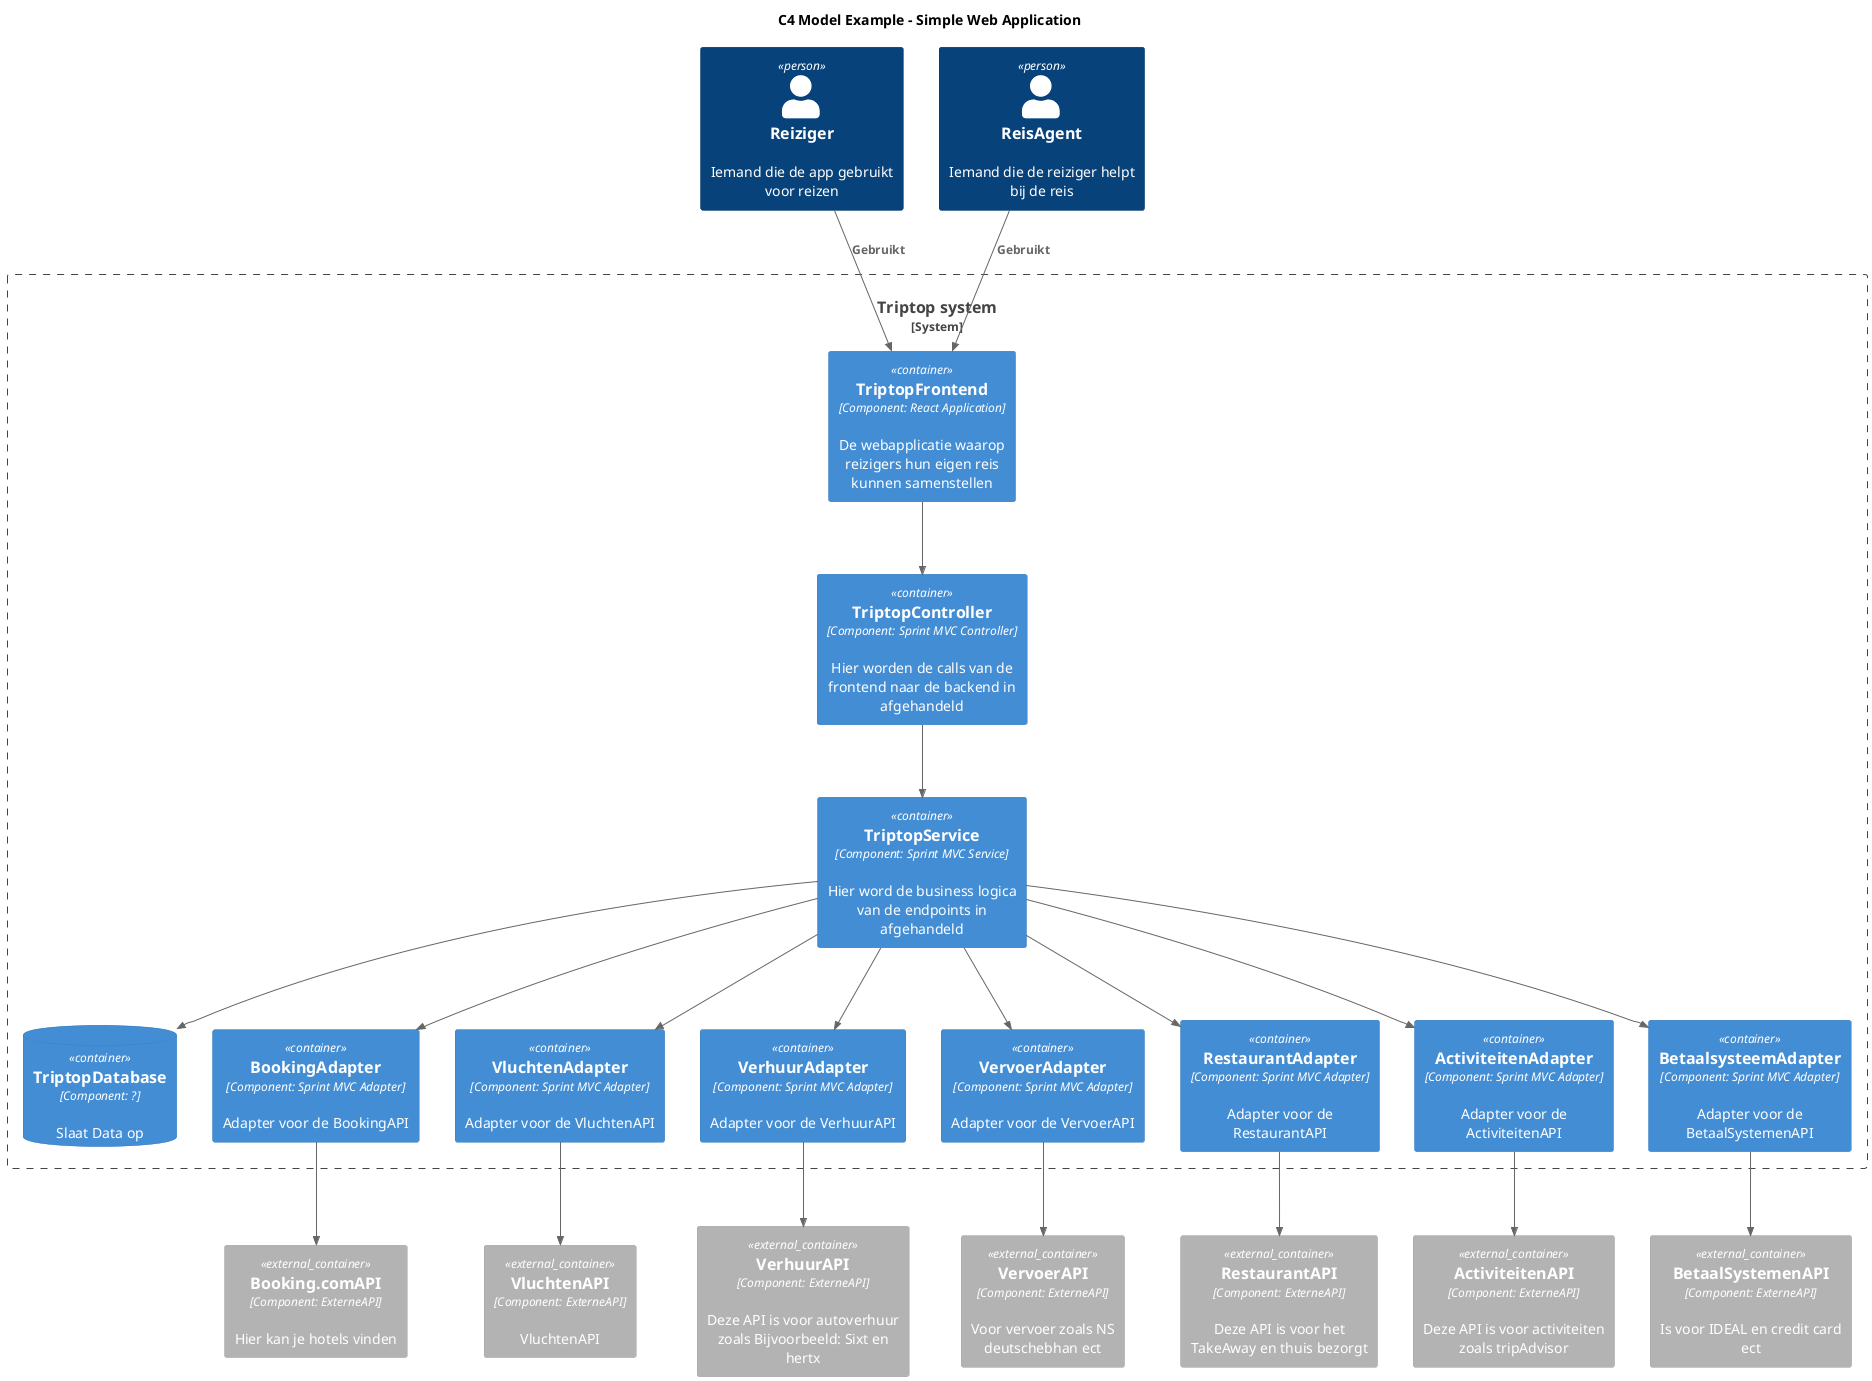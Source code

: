 @startuml
!include <C4/C4_Container>

title C4 Model Example - Simple Web Application

Person(Reiziger, "Reiziger", "Iemand die de app gebruikt voor reizen")
Person(ReisAgent, "ReisAgent", "Iemand die de reiziger helpt bij de reis")



System_Boundary(c3, Triptop system) {
'frontend
Container(TriptopFrontend,TriptopFrontend,Component: React Application,De webapplicatie waarop reizigers hun eigen reis kunnen samenstellen)

'backend
'controller
Container(TriptopController,TriptopController,Component: Sprint MVC Controller, Hier worden de calls van de frontend naar de backend in afgehandeld)
'service
Container(TriptopService,TriptopService,Component: Sprint MVC Service,Hier word de business logica van de endpoints in afgehandeld)

'database
ContainerDb(db, TriptopDatabase, Component: ? , Slaat Data op)

'Externe API Adapters
Container(BookingAdapter,BookingAdapter,Component: Sprint MVC Adapter,Adapter voor de BookingAPI)
Container(VluchtenAdapter,VluchtenAdapter,Component: Sprint MVC Adapter,Adapter voor de VluchtenAPI)
Container(VerhuurAdapter,VerhuurAdapter,Component: Sprint MVC Adapter,Adapter voor de VerhuurAPI)
Container(VervoerAdapter,VervoerAdapter,Component: Sprint MVC Adapter,Adapter voor de VervoerAPI)
Container(RestaurantAdapter,RestaurantAdapter,Component: Sprint MVC Adapter,Adapter voor de RestaurantAPI)
Container(ActiviteitenAdapter,ActiviteitenAdapter,Component: Sprint MVC Adapter,Adapter voor de ActiviteitenAPI)
Container(BetaalsysteemAdapter,BetaalsysteemAdapter,Component: Sprint MVC Adapter,Adapter voor de BetaalSystemenAPI)
}



'Externe API's
Container_Ext(Booking.comAPI, Booking.comAPI,Component: ExterneAPI,"Hier kan je hotels vinden")
Container_Ext(VluchtenAPI, VluchtenAPI,Component: ExterneAPI,VluchtenAPI)
Container_Ext(VerhuurAPI, "VerhuurAPI",Component: ExterneAPI,"Deze API is voor autoverhuur zoals Bijvoorbeeld: Sixt en hertx")
Container_Ext(RestaurantAPI, RestaurantAPI,Component: ExterneAPI,"Deze API is voor het TakeAway en thuis bezorgt")
Container_Ext(ActiviteitenAPI, "ActiviteitenAPI",Component: ExterneAPI,"Deze API is voor activiteiten zoals tripAdvisor")
Container_Ext(BetaalSystemenAPI, "BetaalSystemenAPI",Component: ExterneAPI,"Is voor IDEAL en credit card ect")
Container_Ext(VervoerAPI, "VervoerAPI",Component: ExterneAPI,"Voor vervoer zoals NS deutschebhan ect")






'Relaties gebruikers
Rel(Reiziger,TriptopFrontend, "Gebruikt")
Rel("ReisAgent",TriptopFrontend, "Gebruikt")

'frontend -> controller
Rel(TriptopFrontend,TriptopController,)

'controller -> service
Rel(TriptopController,TriptopService,)

'service -> database
Rel(TriptopService,db,)

'backend -> adapters
Rel(TriptopService,BookingAdapter,)
Rel(TriptopService,VluchtenAdapter,)
Rel(TriptopService,VerhuurAdapter,)
Rel(TriptopService,RestaurantAdapter,)
Rel(TriptopService,ActiviteitenAdapter,)
Rel(TriptopService,BetaalsysteemAdapter,)
Rel(TriptopService,VervoerAdapter,)

'adapter -> api
Rel(BookingAdapter,Booking.comAPI,)
Rel(VluchtenAdapter,VluchtenAPI,)
Rel(VerhuurAdapter,VerhuurAPI,)
Rel(VervoerAdapter,VervoerAPI,)
Rel(RestaurantAdapter,RestaurantAPI,)
Rel(ActiviteitenAdapter,ActiviteitenAPI,)
Rel(BetaalsysteemAdapter,BetaalSystemenAPI,)







@enduml
